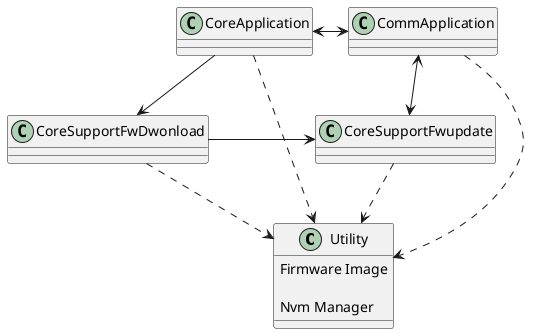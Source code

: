 @startuml TestUMl
'referance https://real-world-plantuml.com/?type=sequence

class Utility
{
    Firmware Image

    Nvm Manager
}

    together {
        class CoreApplication
        class CommApplication
        CoreApplication <-> CommApplication
    }

     together {
        class CoreSupportFwDwonload
        class CoreSupportFwupdate
         CoreSupportFwDwonload -left-> CoreSupportFwupdate
    }


        CoreApplication -down-> CoreSupportFwDwonload
        CommApplication <-down-> CoreSupportFwupdate


CoreSupportFwupdate .down.> Utility
CoreSupportFwDwonload .down.> Utility
CommApplication .down.> Utility
CoreApplication .down.> Utility
@enduml
